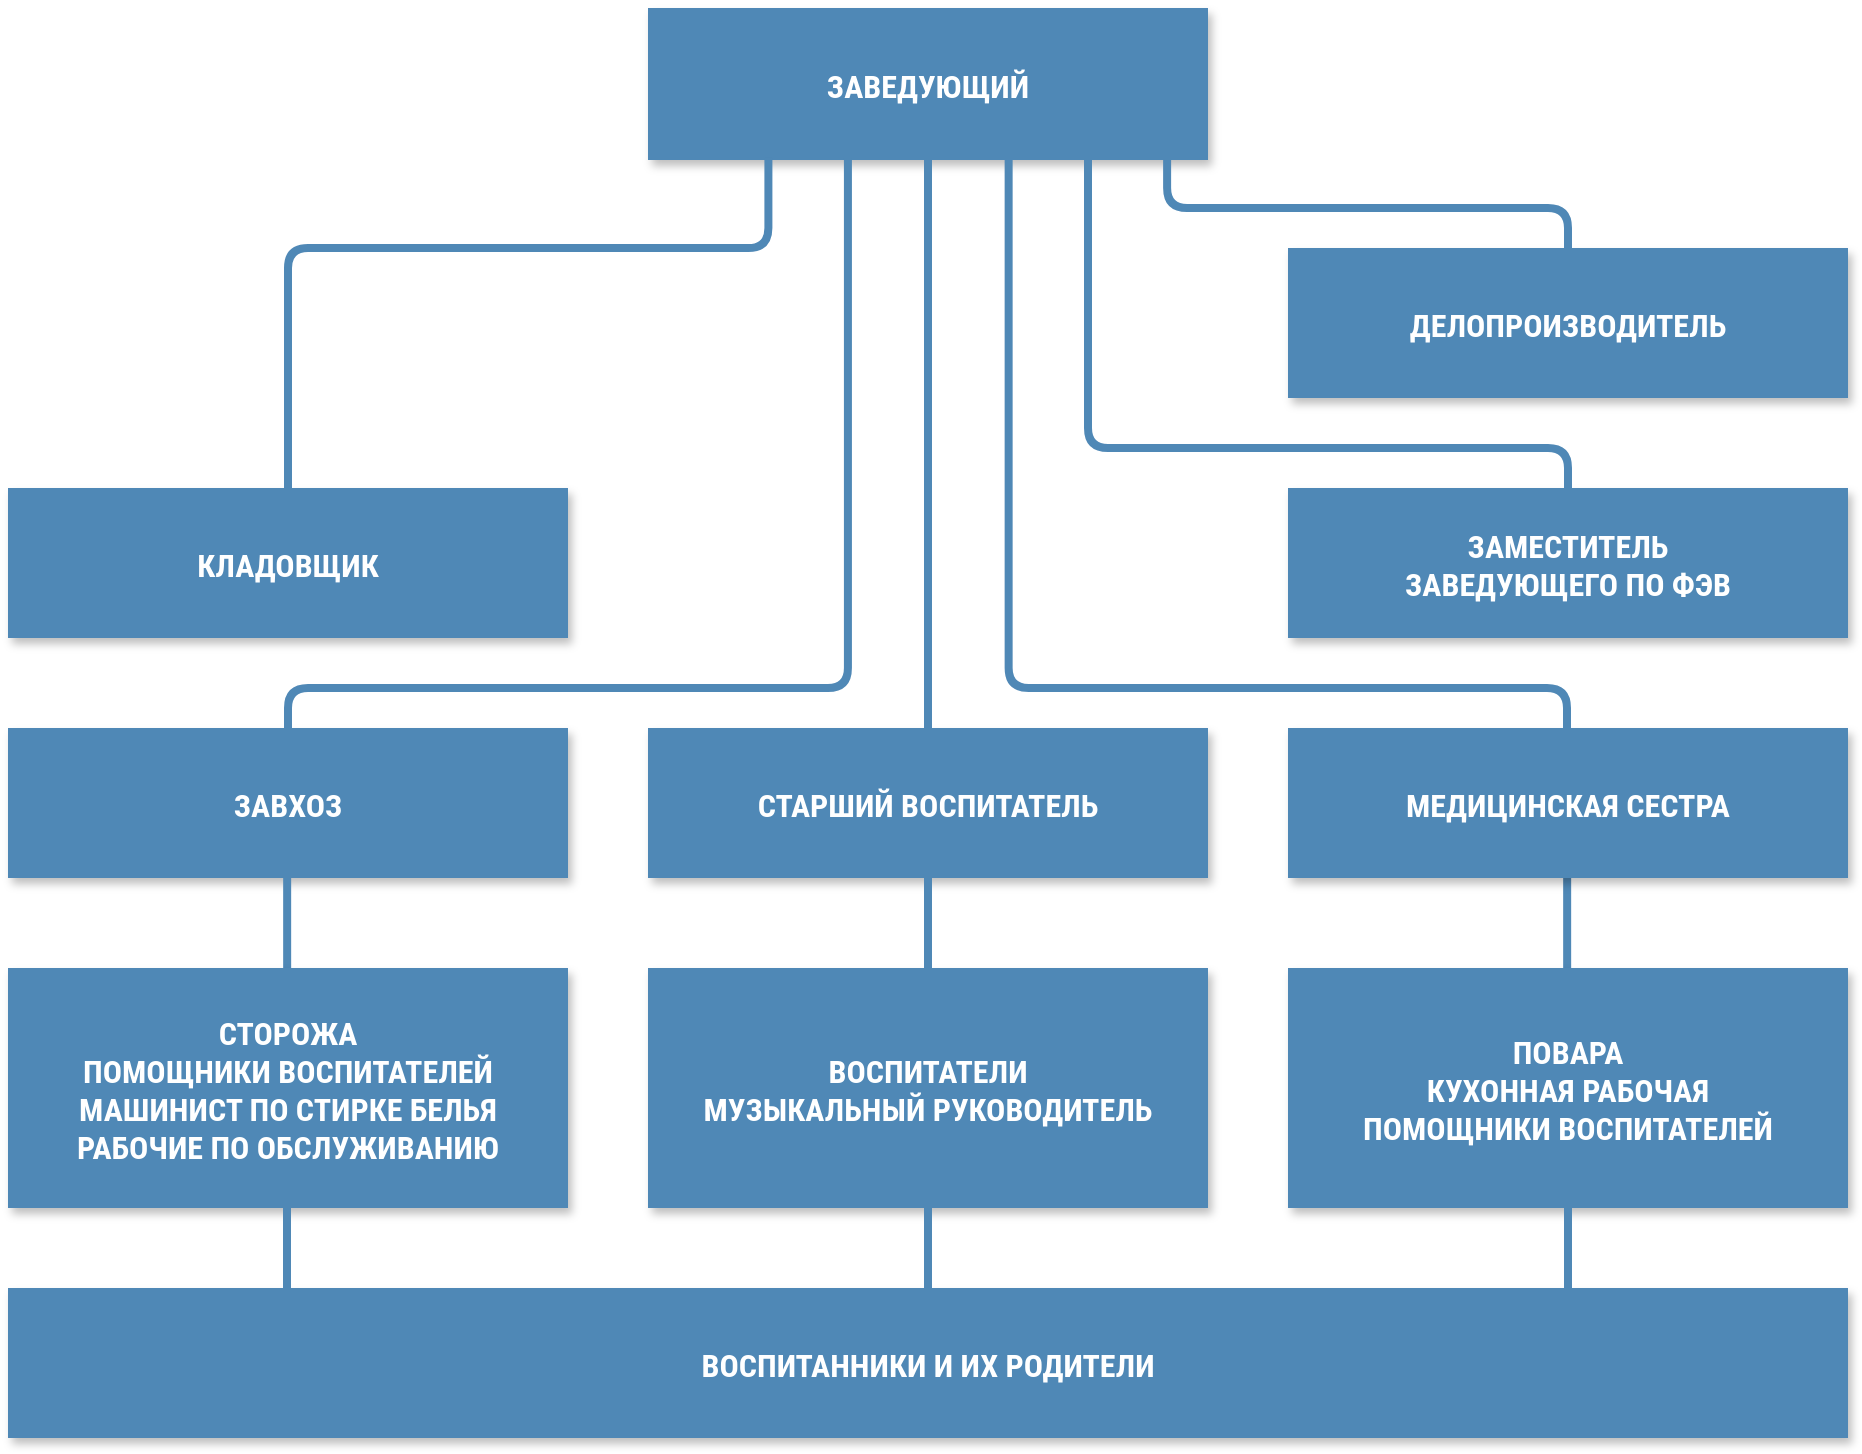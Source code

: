 <mxfile compressed="false" version="13.7.7" type="github">
  <diagram name="Page-1" id="97916047-d0de-89f5-080d-49f4d83e522f">
    <mxGraphModel dx="1661" dy="884" grid="1" gridSize="10" guides="1" tooltips="1" connect="1" arrows="1" fold="1" page="1" pageScale="1.5" pageWidth="1169" pageHeight="827" background="#ffffff" math="0" shadow="0">
      <root>
        <mxCell id="0" />
        <mxCell id="1" parent="0" />
        <mxCell id="2" value="ЗАВЕДУЮЩИЙ" style="strokeColor=none;shadow=1;gradientColor=none;fontStyle=1;fontColor=#FFFFFF;fontSize=16;fontFamily=Roboto Condensed;fontSource=https%3A%2F%2Ffonts.googleapis.com%2Fcss%3Ffamily%3DRoboto%2BCondensed;fillColor=#4F88B6;" parent="1" vertex="1">
          <mxGeometry x="600" y="320" width="280" height="76" as="geometry" />
        </mxCell>
        <mxCell id="8" value="КЛАДОВЩИК" style="strokeColor=none;shadow=1;gradientColor=none;fontStyle=1;fontColor=#FFFFFF;fontSize=16;fontFamily=Roboto Condensed;fontSource=https%3A%2F%2Ffonts.googleapis.com%2Fcss%3Ffamily%3DRoboto%2BCondensed;fillColor=#4F88B6;" parent="1" vertex="1">
          <mxGeometry x="280" y="560" width="280" height="75" as="geometry" />
        </mxCell>
        <mxCell id="9" value="ЗАВХОЗ" style="strokeColor=none;shadow=1;gradientColor=none;fontStyle=1;fontColor=#FFFFFF;fontSize=16;fontFamily=Roboto Condensed;fontSource=https%3A%2F%2Ffonts.googleapis.com%2Fcss%3Ffamily%3DRoboto%2BCondensed;fillColor=#4F88B6;" parent="1" vertex="1">
          <mxGeometry x="280" y="680" width="280" height="75" as="geometry" />
        </mxCell>
        <mxCell id="13" value="СТАРШИЙ ВОСПИТАТЕЛЬ" style="strokeColor=none;shadow=1;gradientColor=none;fontStyle=1;fontColor=#FFFFFF;fontSize=16;fontFamily=Roboto Condensed;fontSource=https%3A%2F%2Ffonts.googleapis.com%2Fcss%3Ffamily%3DRoboto%2BCondensed;fillColor=#4F88B6;" parent="1" vertex="1">
          <mxGeometry x="600.0" y="680" width="280" height="75" as="geometry" />
        </mxCell>
        <mxCell id="14" value="ВОСПИТАТЕЛИ&#xa;МУЗЫКАЛЬНЫЙ РУКОВОДИТЕЛЬ" style="strokeColor=none;shadow=1;gradientColor=none;fontStyle=1;fontColor=#FFFFFF;fontSize=16;fontFamily=Roboto Condensed;fontSource=https%3A%2F%2Ffonts.googleapis.com%2Fcss%3Ffamily%3DRoboto%2BCondensed;fillColor=#4F88B6;" parent="1" vertex="1">
          <mxGeometry x="600" y="800" width="280" height="120" as="geometry" />
        </mxCell>
        <mxCell id="18" value="ДЕЛОПРОИЗВОДИТЕЛЬ" style="strokeColor=none;shadow=1;gradientColor=none;fontStyle=1;fontColor=#FFFFFF;fontSize=16;fontFamily=Roboto Condensed;fontSource=https%3A%2F%2Ffonts.googleapis.com%2Fcss%3Ffamily%3DRoboto%2BCondensed;fillColor=#4F88B6;" parent="1" vertex="1">
          <mxGeometry x="920" y="440" width="280" height="75" as="geometry" />
        </mxCell>
        <mxCell id="19" value="ЗАМЕСТИТЕЛЬ&#xa;ЗАВЕДУЮЩЕГО ПО ФЭВ" style="strokeColor=none;shadow=1;gradientColor=none;fontStyle=1;fontColor=#FFFFFF;fontSize=16;fontFamily=Roboto Condensed;fontSource=https%3A%2F%2Ffonts.googleapis.com%2Fcss%3Ffamily%3DRoboto%2BCondensed;fillColor=#4F88B6;" parent="1" vertex="1">
          <mxGeometry x="920" y="560" width="280" height="75" as="geometry" />
        </mxCell>
        <mxCell id="20" value="ВОСПИТАННИКИ И ИХ РОДИТЕЛИ" style="strokeColor=none;shadow=1;gradientColor=none;fontStyle=1;fontColor=#FFFFFF;fontSize=16;fontFamily=Roboto Condensed;fontSource=https%3A%2F%2Ffonts.googleapis.com%2Fcss%3Ffamily%3DRoboto%2BCondensed;fillColor=#4F88B6;" parent="1" vertex="1">
          <mxGeometry x="280.0" y="960" width="920" height="75" as="geometry" />
        </mxCell>
        <mxCell id="31" value="" style="edgeStyle=elbowEdgeStyle;elbow=vertical;strokeWidth=4;endArrow=none;endFill=0;fontStyle=1;entryX=0.5;entryY=0;entryDx=0;entryDy=0;strokeColor=#4F88B6;exitX=0.215;exitY=0.984;exitDx=0;exitDy=0;exitPerimeter=0;" parent="1" source="2" target="8" edge="1">
          <mxGeometry x="22" y="165.5" width="100" height="100" as="geometry">
            <mxPoint x="620" y="398" as="sourcePoint" />
            <mxPoint x="402" y="455.5" as="targetPoint" />
            <Array as="points">
              <mxPoint x="570" y="440" />
            </Array>
          </mxGeometry>
        </mxCell>
        <mxCell id="38" value="" style="edgeStyle=elbowEdgeStyle;elbow=vertical;strokeWidth=4;endArrow=none;endFill=0;fontStyle=1;strokeColor=#4F88B6;entryX=0.5;entryY=0;entryDx=0;entryDy=0;exitX=0.357;exitY=0.987;exitDx=0;exitDy=0;exitPerimeter=0;" parent="1" source="2" target="9" edge="1">
          <mxGeometry x="62" y="165.5" width="100" height="100" as="geometry">
            <mxPoint x="650" y="440" as="sourcePoint" />
            <mxPoint x="162" y="165.5" as="targetPoint" />
            <Array as="points">
              <mxPoint x="540" y="660" />
              <mxPoint x="570" y="660" />
            </Array>
          </mxGeometry>
        </mxCell>
        <mxCell id="42" value="" style="edgeStyle=elbowEdgeStyle;elbow=vertical;strokeWidth=4;endArrow=none;endFill=0;fontStyle=1;strokeColor=#4F88B6;" parent="1" source="13" target="14" edge="1">
          <mxGeometry x="190" y="165.5" width="100" height="100" as="geometry">
            <mxPoint x="190" y="265.5" as="sourcePoint" />
            <mxPoint x="290" y="165.5" as="targetPoint" />
          </mxGeometry>
        </mxCell>
        <mxCell id="54" value="" style="elbow=vertical;strokeWidth=4;endArrow=none;endFill=0;fontStyle=1;strokeColor=#4F88B6;exitX=0.5;exitY=1;exitDx=0;exitDy=0;" parent="1" source="2" target="13" edge="1">
          <mxGeometry x="22" y="165.5" width="100" height="100" as="geometry">
            <mxPoint x="740" y="515" as="sourcePoint" />
            <mxPoint x="772" y="530" as="targetPoint" />
          </mxGeometry>
        </mxCell>
        <mxCell id="-YSsNaTIa-xBHhpinbjy-57" value="" style="edgeStyle=elbowEdgeStyle;elbow=vertical;strokeWidth=4;endArrow=none;endFill=0;fontStyle=1;exitX=0.5;exitY=1;exitDx=0;exitDy=0;entryX=0.5;entryY=0;entryDx=0;entryDy=0;strokeColor=#4F88B6;" parent="1" edge="1">
          <mxGeometry x="509.58" y="175.5" width="100" height="100" as="geometry">
            <mxPoint x="1059.58" y="755" as="sourcePoint" />
            <mxPoint x="1059.58" y="800" as="targetPoint" />
            <Array as="points">
              <mxPoint x="1099.58" y="770" />
            </Array>
          </mxGeometry>
        </mxCell>
        <mxCell id="-YSsNaTIa-xBHhpinbjy-58" value="" style="edgeStyle=elbowEdgeStyle;elbow=vertical;strokeWidth=4;endArrow=none;endFill=0;fontStyle=1;exitX=0.5;exitY=1;exitDx=0;exitDy=0;entryX=0.5;entryY=0;entryDx=0;entryDy=0;strokeColor=#4F88B6;" parent="1" edge="1">
          <mxGeometry x="-130.42" y="175.5" width="100" height="100" as="geometry">
            <mxPoint x="419.58" y="755" as="sourcePoint" />
            <mxPoint x="419.58" y="800" as="targetPoint" />
            <Array as="points">
              <mxPoint x="459.58" y="770" />
            </Array>
          </mxGeometry>
        </mxCell>
        <mxCell id="VsVFhX7NwL-33StaCZSw-55" value="МЕДИЦИНСКАЯ СЕСТРА" style="strokeColor=none;shadow=1;gradientColor=none;fontStyle=1;fontColor=#FFFFFF;fontSize=16;fontFamily=Roboto Condensed;fontSource=https%3A%2F%2Ffonts.googleapis.com%2Fcss%3Ffamily%3DRoboto%2BCondensed;fillColor=#4F88B6;" vertex="1" parent="1">
          <mxGeometry x="920" y="680" width="280" height="75" as="geometry" />
        </mxCell>
        <mxCell id="VsVFhX7NwL-33StaCZSw-56" value="ПОВАРА&#xa;КУХОННАЯ РАБОЧАЯ&#xa;ПОМОЩНИКИ ВОСПИТАТЕЛЕЙ" style="strokeColor=none;shadow=1;gradientColor=none;fontStyle=1;fontColor=#FFFFFF;fontSize=16;fontFamily=Roboto Condensed;fontSource=https%3A%2F%2Ffonts.googleapis.com%2Fcss%3Ffamily%3DRoboto%2BCondensed;fillColor=#4F88B6;" vertex="1" parent="1">
          <mxGeometry x="920" y="800" width="280" height="120" as="geometry" />
        </mxCell>
        <mxCell id="VsVFhX7NwL-33StaCZSw-57" value="СТОРОЖА&#xa;ПОМОЩНИКИ ВОСПИТАТЕЛЕЙ&#xa;МАШИНИСТ ПО СТИРКЕ БЕЛЬЯ&#xa;РАБОЧИЕ ПО ОБСЛУЖИВАНИЮ" style="strokeColor=none;shadow=1;gradientColor=none;fontStyle=1;fontColor=#FFFFFF;fontSize=16;fontFamily=Roboto Condensed;fontSource=https%3A%2F%2Ffonts.googleapis.com%2Fcss%3Ffamily%3DRoboto%2BCondensed;fillColor=#4F88B6;" vertex="1" parent="1">
          <mxGeometry x="280" y="800" width="280" height="120" as="geometry" />
        </mxCell>
        <mxCell id="VsVFhX7NwL-33StaCZSw-63" value="" style="edgeStyle=elbowEdgeStyle;elbow=vertical;strokeWidth=4;endArrow=none;endFill=0;fontStyle=1;entryX=0.5;entryY=0;entryDx=0;entryDy=0;strokeColor=#4F88B6;exitX=0.644;exitY=0.999;exitDx=0;exitDy=0;exitPerimeter=0;" edge="1" parent="1" source="2">
          <mxGeometry x="509.5" y="55.5" width="100" height="100" as="geometry">
            <mxPoint x="779" y="420" as="sourcePoint" />
            <mxPoint x="1059.5" y="680" as="targetPoint" />
            <Array as="points">
              <mxPoint x="920" y="660" />
              <mxPoint x="1099.5" y="650" />
            </Array>
          </mxGeometry>
        </mxCell>
        <mxCell id="VsVFhX7NwL-33StaCZSw-74" value="" style="edgeStyle=elbowEdgeStyle;elbow=vertical;strokeWidth=4;endArrow=none;endFill=0;fontStyle=1;strokeColor=#4F88B6;" edge="1" parent="1">
          <mxGeometry x="-351.5" y="235.5" width="100" height="100" as="geometry">
            <mxPoint x="419.5" y="960" as="sourcePoint" />
            <mxPoint x="419.5" y="920" as="targetPoint" />
            <Array as="points" />
          </mxGeometry>
        </mxCell>
        <mxCell id="VsVFhX7NwL-33StaCZSw-79" value="" style="edgeStyle=elbowEdgeStyle;elbow=vertical;strokeWidth=4;endArrow=none;endFill=0;fontStyle=1;strokeColor=#4F88B6;" edge="1" parent="1" source="20" target="14">
          <mxGeometry x="-341.5" y="245.5" width="100" height="100" as="geometry">
            <mxPoint x="429.5" y="970" as="sourcePoint" />
            <mxPoint x="429.5" y="930" as="targetPoint" />
            <Array as="points" />
          </mxGeometry>
        </mxCell>
        <mxCell id="VsVFhX7NwL-33StaCZSw-80" value="" style="edgeStyle=elbowEdgeStyle;elbow=vertical;strokeWidth=4;endArrow=none;endFill=0;fontStyle=1;strokeColor=#4F88B6;" edge="1" parent="1" target="VsVFhX7NwL-33StaCZSw-56">
          <mxGeometry x="-331.5" y="255.5" width="100" height="100" as="geometry">
            <mxPoint x="1060" y="961" as="sourcePoint" />
            <mxPoint x="750" y="930" as="targetPoint" />
            <Array as="points" />
          </mxGeometry>
        </mxCell>
        <mxCell id="VsVFhX7NwL-33StaCZSw-83" value="" style="edgeStyle=elbowEdgeStyle;elbow=vertical;strokeWidth=4;endArrow=none;endFill=0;fontStyle=1;strokeColor=#4F88B6;entryX=0.5;entryY=0;entryDx=0;entryDy=0;" edge="1" parent="1" target="19">
          <mxGeometry x="552.38" y="52.54" width="100" height="100" as="geometry">
            <mxPoint x="820" y="390" as="sourcePoint" />
            <mxPoint x="1060" y="550" as="targetPoint" />
            <Array as="points">
              <mxPoint x="950" y="540" />
              <mxPoint x="1142.38" y="647.04" />
            </Array>
          </mxGeometry>
        </mxCell>
        <mxCell id="VsVFhX7NwL-33StaCZSw-84" value="" style="edgeStyle=elbowEdgeStyle;elbow=vertical;strokeWidth=4;endArrow=none;endFill=0;fontStyle=1;exitX=0.927;exitY=0.994;exitDx=0;exitDy=0;strokeColor=#4F88B6;exitPerimeter=0;entryX=0.5;entryY=0;entryDx=0;entryDy=0;" edge="1" parent="1" source="2" target="18">
          <mxGeometry x="562.38" y="62.54" width="100" height="100" as="geometry">
            <mxPoint x="850.0" y="406.004" as="sourcePoint" />
            <mxPoint x="1070" y="570" as="targetPoint" />
            <Array as="points">
              <mxPoint x="950" y="420" />
              <mxPoint x="1152.38" y="657.04" />
            </Array>
          </mxGeometry>
        </mxCell>
      </root>
    </mxGraphModel>
  </diagram>
</mxfile>
